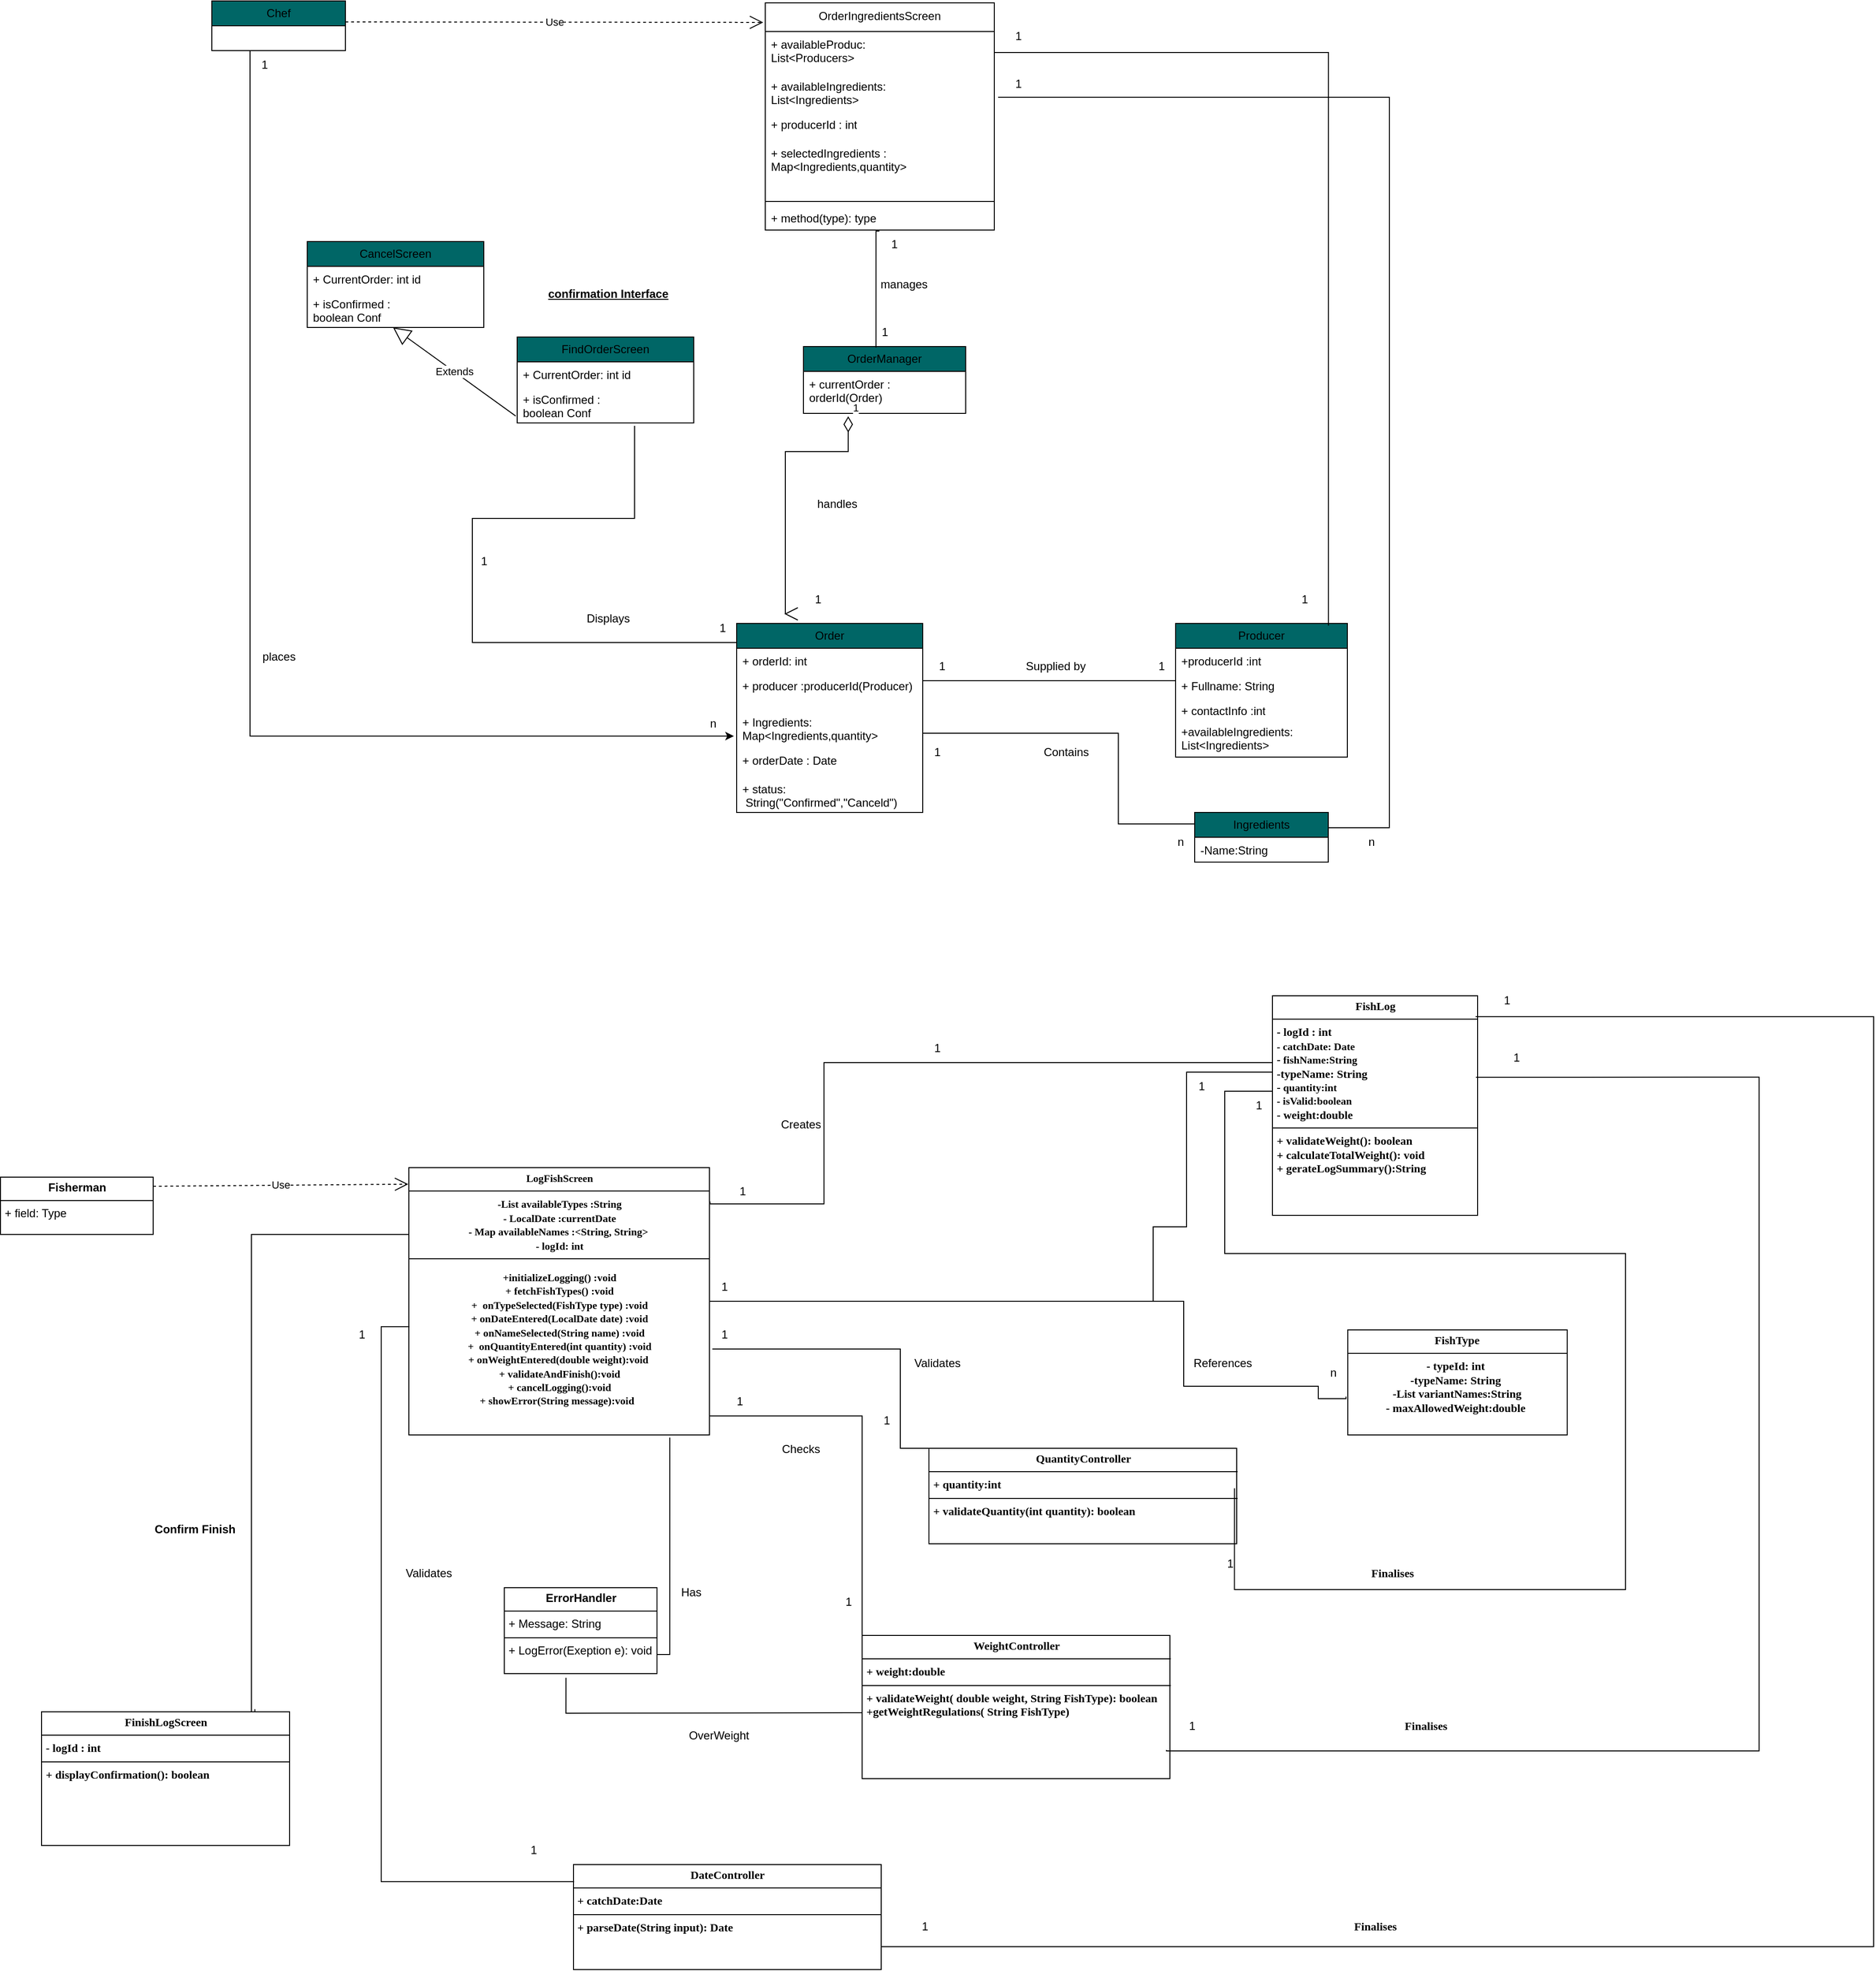 <mxfile version="27.0.5">
  <diagram id="C5RBs43oDa-KdzZeNtuy" name="Page-1">
    <mxGraphModel dx="3022" dy="1250" grid="1" gridSize="10" guides="1" tooltips="1" connect="1" arrows="1" fold="1" page="1" pageScale="1" pageWidth="827" pageHeight="1169" math="0" shadow="0">
      <root>
        <mxCell id="WIyWlLk6GJQsqaUBKTNV-0" />
        <mxCell id="WIyWlLk6GJQsqaUBKTNV-1" parent="WIyWlLk6GJQsqaUBKTNV-0" />
        <mxCell id="t4uff5RxA97OM5w_c7er-0" value="FindOrderScreen" style="swimlane;fontStyle=0;childLayout=stackLayout;horizontal=1;startSize=26;fillColor=light-dark(#006666,#006666);horizontalStack=0;resizeParent=1;resizeParentMax=0;resizeLast=0;collapsible=1;marginBottom=0;whiteSpace=wrap;html=1;" parent="WIyWlLk6GJQsqaUBKTNV-1" vertex="1">
          <mxGeometry x="-150" y="520" width="185" height="90" as="geometry" />
        </mxCell>
        <mxCell id="t4uff5RxA97OM5w_c7er-1" value="+ CurrentOrder: int id" style="text;strokeColor=none;fillColor=none;align=left;verticalAlign=top;spacingLeft=4;spacingRight=4;overflow=hidden;rotatable=0;points=[[0,0.5],[1,0.5]];portConstraint=eastwest;whiteSpace=wrap;html=1;" parent="t4uff5RxA97OM5w_c7er-0" vertex="1">
          <mxGeometry y="26" width="185" height="26" as="geometry" />
        </mxCell>
        <mxCell id="t4uff5RxA97OM5w_c7er-2" value="+ isConfirmed : &lt;br&gt;boolean Conf" style="text;strokeColor=none;fillColor=none;align=left;verticalAlign=top;spacingLeft=4;spacingRight=4;overflow=hidden;rotatable=0;points=[[0,0.5],[1,0.5]];portConstraint=eastwest;whiteSpace=wrap;html=1;" parent="t4uff5RxA97OM5w_c7er-0" vertex="1">
          <mxGeometry y="52" width="185" height="38" as="geometry" />
        </mxCell>
        <mxCell id="t4uff5RxA97OM5w_c7er-3" value="&lt;u&gt;confirmation Interface&lt;/u&gt;" style="text;align=center;fontStyle=1;verticalAlign=middle;spacingLeft=3;spacingRight=3;strokeColor=none;rotatable=0;points=[[0,0.5],[1,0.5]];portConstraint=eastwest;html=1;" parent="WIyWlLk6GJQsqaUBKTNV-1" vertex="1">
          <mxGeometry x="-120" y="450" width="130" height="50" as="geometry" />
        </mxCell>
        <mxCell id="t4uff5RxA97OM5w_c7er-4" value="Producer" style="swimlane;fontStyle=0;childLayout=stackLayout;horizontal=1;startSize=26;fillColor=light-dark(#006666,#006666);horizontalStack=0;resizeParent=1;resizeParentMax=0;resizeLast=0;collapsible=1;marginBottom=0;whiteSpace=wrap;html=1;" parent="WIyWlLk6GJQsqaUBKTNV-1" vertex="1">
          <mxGeometry x="540" y="820" width="180" height="140" as="geometry">
            <mxRectangle x="370" y="533" width="90" height="30" as="alternateBounds" />
          </mxGeometry>
        </mxCell>
        <mxCell id="t4uff5RxA97OM5w_c7er-5" value="+producerId :int" style="text;strokeColor=none;fillColor=none;align=left;verticalAlign=top;spacingLeft=4;spacingRight=4;overflow=hidden;rotatable=0;points=[[0,0.5],[1,0.5]];portConstraint=eastwest;whiteSpace=wrap;html=1;" parent="t4uff5RxA97OM5w_c7er-4" vertex="1">
          <mxGeometry y="26" width="180" height="26" as="geometry" />
        </mxCell>
        <mxCell id="t4uff5RxA97OM5w_c7er-6" value="+ Fullname: String" style="text;strokeColor=none;fillColor=none;align=left;verticalAlign=top;spacingLeft=4;spacingRight=4;overflow=hidden;rotatable=0;points=[[0,0.5],[1,0.5]];portConstraint=eastwest;whiteSpace=wrap;html=1;" parent="t4uff5RxA97OM5w_c7er-4" vertex="1">
          <mxGeometry y="52" width="180" height="26" as="geometry" />
        </mxCell>
        <mxCell id="t4uff5RxA97OM5w_c7er-7" value="+ contactInfo :int" style="text;strokeColor=none;fillColor=none;align=left;verticalAlign=top;spacingLeft=4;spacingRight=4;overflow=hidden;rotatable=0;points=[[0,0.5],[1,0.5]];portConstraint=eastwest;whiteSpace=wrap;html=1;" parent="t4uff5RxA97OM5w_c7er-4" vertex="1">
          <mxGeometry y="78" width="180" height="22" as="geometry" />
        </mxCell>
        <mxCell id="t4uff5RxA97OM5w_c7er-8" value="+availableIngredients:&lt;br&gt;List&amp;lt;Ingredients&amp;gt;" style="text;strokeColor=none;fillColor=none;align=left;verticalAlign=top;spacingLeft=4;spacingRight=4;overflow=hidden;rotatable=0;points=[[0,0.5],[1,0.5]];portConstraint=eastwest;whiteSpace=wrap;html=1;" parent="t4uff5RxA97OM5w_c7er-4" vertex="1">
          <mxGeometry y="100" width="180" height="40" as="geometry" />
        </mxCell>
        <mxCell id="t4uff5RxA97OM5w_c7er-9" value="Ingredients" style="swimlane;fontStyle=0;childLayout=stackLayout;horizontal=1;startSize=26;fillColor=light-dark(#006666,#006666);horizontalStack=0;resizeParent=1;resizeParentMax=0;resizeLast=0;collapsible=1;marginBottom=0;whiteSpace=wrap;html=1;" parent="WIyWlLk6GJQsqaUBKTNV-1" vertex="1">
          <mxGeometry x="560" y="1018" width="140" height="52" as="geometry" />
        </mxCell>
        <mxCell id="t4uff5RxA97OM5w_c7er-10" value="-Name:String" style="text;strokeColor=none;fillColor=none;align=left;verticalAlign=top;spacingLeft=4;spacingRight=4;overflow=hidden;rotatable=0;points=[[0,0.5],[1,0.5]];portConstraint=eastwest;whiteSpace=wrap;html=1;" parent="t4uff5RxA97OM5w_c7er-9" vertex="1">
          <mxGeometry y="26" width="140" height="26" as="geometry" />
        </mxCell>
        <mxCell id="t4uff5RxA97OM5w_c7er-11" value="Order" style="swimlane;fontStyle=0;childLayout=stackLayout;horizontal=1;startSize=26;fillColor=light-dark(#006666,#006666);horizontalStack=0;resizeParent=1;resizeParentMax=0;resizeLast=0;collapsible=1;marginBottom=0;whiteSpace=wrap;html=1;" parent="WIyWlLk6GJQsqaUBKTNV-1" vertex="1">
          <mxGeometry x="80" y="820" width="195" height="198" as="geometry" />
        </mxCell>
        <mxCell id="t4uff5RxA97OM5w_c7er-12" value="+ orderId: int" style="text;strokeColor=none;fillColor=none;align=left;verticalAlign=top;spacingLeft=4;spacingRight=4;overflow=hidden;rotatable=0;points=[[0,0.5],[1,0.5]];portConstraint=eastwest;whiteSpace=wrap;html=1;" parent="t4uff5RxA97OM5w_c7er-11" vertex="1">
          <mxGeometry y="26" width="195" height="26" as="geometry" />
        </mxCell>
        <mxCell id="t4uff5RxA97OM5w_c7er-13" value="+ producer :producerId(Producer)&amp;nbsp;" style="text;strokeColor=none;fillColor=none;align=left;verticalAlign=top;spacingLeft=4;spacingRight=4;overflow=hidden;rotatable=0;points=[[0,0.5],[1,0.5]];portConstraint=eastwest;whiteSpace=wrap;html=1;" parent="t4uff5RxA97OM5w_c7er-11" vertex="1">
          <mxGeometry y="52" width="195" height="38" as="geometry" />
        </mxCell>
        <mxCell id="t4uff5RxA97OM5w_c7er-14" value="+ Ingredients:&lt;br&gt;Map&amp;lt;Ingredients,quantity&amp;gt;" style="text;strokeColor=none;fillColor=none;align=left;verticalAlign=top;spacingLeft=4;spacingRight=4;overflow=hidden;rotatable=0;points=[[0,0.5],[1,0.5]];portConstraint=eastwest;whiteSpace=wrap;html=1;" parent="t4uff5RxA97OM5w_c7er-11" vertex="1">
          <mxGeometry y="90" width="195" height="40" as="geometry" />
        </mxCell>
        <mxCell id="t4uff5RxA97OM5w_c7er-15" value="+ orderDate : Date" style="text;strokeColor=none;fillColor=none;align=left;verticalAlign=top;spacingLeft=4;spacingRight=4;overflow=hidden;rotatable=0;points=[[0,0.5],[1,0.5]];portConstraint=eastwest;whiteSpace=wrap;html=1;" parent="t4uff5RxA97OM5w_c7er-11" vertex="1">
          <mxGeometry y="130" width="195" height="30" as="geometry" />
        </mxCell>
        <mxCell id="t4uff5RxA97OM5w_c7er-16" value="+ status: &lt;br&gt;&amp;nbsp;String(&quot;Confirmed&quot;,&quot;Canceld&quot;)&amp;nbsp;" style="text;strokeColor=none;fillColor=none;align=left;verticalAlign=top;spacingLeft=4;spacingRight=4;overflow=hidden;rotatable=0;points=[[0,0.5],[1,0.5]];portConstraint=eastwest;whiteSpace=wrap;html=1;" parent="t4uff5RxA97OM5w_c7er-11" vertex="1">
          <mxGeometry y="160" width="195" height="38" as="geometry" />
        </mxCell>
        <mxCell id="t4uff5RxA97OM5w_c7er-17" value="OrderManager" style="swimlane;fontStyle=0;childLayout=stackLayout;horizontal=1;startSize=26;fillColor=light-dark(#006666,#006666);horizontalStack=0;resizeParent=1;resizeParentMax=0;resizeLast=0;collapsible=1;marginBottom=0;whiteSpace=wrap;html=1;" parent="WIyWlLk6GJQsqaUBKTNV-1" vertex="1">
          <mxGeometry x="150" y="530" width="170" height="70" as="geometry" />
        </mxCell>
        <mxCell id="t4uff5RxA97OM5w_c7er-18" value="+ currentOrder : orderId(Order)" style="text;strokeColor=none;fillColor=none;align=left;verticalAlign=top;spacingLeft=4;spacingRight=4;overflow=hidden;rotatable=0;points=[[0,0.5],[1,0.5]];portConstraint=eastwest;whiteSpace=wrap;html=1;" parent="t4uff5RxA97OM5w_c7er-17" vertex="1">
          <mxGeometry y="26" width="170" height="44" as="geometry" />
        </mxCell>
        <mxCell id="t4uff5RxA97OM5w_c7er-19" value="Chef" style="swimlane;fontStyle=0;childLayout=stackLayout;horizontal=1;startSize=26;fillColor=light-dark(#006666,#006666);horizontalStack=0;resizeParent=1;resizeParentMax=0;resizeLast=0;collapsible=1;marginBottom=0;whiteSpace=wrap;html=1;" parent="WIyWlLk6GJQsqaUBKTNV-1" vertex="1">
          <mxGeometry x="-470" y="168" width="140" height="52" as="geometry" />
        </mxCell>
        <mxCell id="t4uff5RxA97OM5w_c7er-20" value="&lt;span style=&quot;font-weight: 400;&quot;&gt;OrderIngredientsScreen&lt;/span&gt;" style="swimlane;fontStyle=1;align=center;verticalAlign=top;childLayout=stackLayout;horizontal=1;startSize=30;horizontalStack=0;resizeParent=1;resizeParentMax=0;resizeLast=0;collapsible=1;marginBottom=0;whiteSpace=wrap;html=1;fillColor=light-dark(#FFFFFF,#006666);" parent="WIyWlLk6GJQsqaUBKTNV-1" vertex="1">
          <mxGeometry x="110" y="170" width="240" height="238" as="geometry" />
        </mxCell>
        <mxCell id="t4uff5RxA97OM5w_c7er-21" value="+ availableProduc:&lt;br&gt;List&amp;lt;Producers&amp;gt;" style="text;strokeColor=none;fillColor=none;align=left;verticalAlign=top;spacingLeft=4;spacingRight=4;overflow=hidden;rotatable=0;points=[[0,0.5],[1,0.5]];portConstraint=eastwest;whiteSpace=wrap;html=1;" parent="t4uff5RxA97OM5w_c7er-20" vertex="1">
          <mxGeometry y="30" width="240" height="44" as="geometry" />
        </mxCell>
        <mxCell id="t4uff5RxA97OM5w_c7er-22" value="+ availableIngredients:&lt;br&gt;List&amp;lt;Ingredients&amp;gt;" style="text;strokeColor=none;fillColor=none;align=left;verticalAlign=top;spacingLeft=4;spacingRight=4;overflow=hidden;rotatable=0;points=[[0,0.5],[1,0.5]];portConstraint=eastwest;whiteSpace=wrap;html=1;" parent="t4uff5RxA97OM5w_c7er-20" vertex="1">
          <mxGeometry y="74" width="240" height="40" as="geometry" />
        </mxCell>
        <mxCell id="t4uff5RxA97OM5w_c7er-23" value="+ producerId : int" style="text;strokeColor=none;fillColor=none;align=left;verticalAlign=top;spacingLeft=4;spacingRight=4;overflow=hidden;rotatable=0;points=[[0,0.5],[1,0.5]];portConstraint=eastwest;whiteSpace=wrap;html=1;" parent="t4uff5RxA97OM5w_c7er-20" vertex="1">
          <mxGeometry y="114" width="240" height="30" as="geometry" />
        </mxCell>
        <mxCell id="t4uff5RxA97OM5w_c7er-24" value="+ selectedIngredients : Map&amp;lt;Ingredients,quantity&amp;gt;" style="text;strokeColor=none;fillColor=none;align=left;verticalAlign=top;spacingLeft=4;spacingRight=4;overflow=hidden;rotatable=0;points=[[0,0.5],[1,0.5]];portConstraint=eastwest;whiteSpace=wrap;html=1;" parent="t4uff5RxA97OM5w_c7er-20" vertex="1">
          <mxGeometry y="144" width="240" height="60" as="geometry" />
        </mxCell>
        <mxCell id="t4uff5RxA97OM5w_c7er-25" value="" style="line;strokeWidth=1;fillColor=none;align=left;verticalAlign=middle;spacingTop=-1;spacingLeft=3;spacingRight=3;rotatable=0;labelPosition=right;points=[];portConstraint=eastwest;strokeColor=inherit;" parent="t4uff5RxA97OM5w_c7er-20" vertex="1">
          <mxGeometry y="204" width="240" height="8" as="geometry" />
        </mxCell>
        <mxCell id="t4uff5RxA97OM5w_c7er-26" value="+ method(type): type" style="text;strokeColor=none;fillColor=none;align=left;verticalAlign=top;spacingLeft=4;spacingRight=4;overflow=hidden;rotatable=0;points=[[0,0.5],[1,0.5]];portConstraint=eastwest;whiteSpace=wrap;html=1;" parent="t4uff5RxA97OM5w_c7er-20" vertex="1">
          <mxGeometry y="212" width="240" height="26" as="geometry" />
        </mxCell>
        <mxCell id="t4uff5RxA97OM5w_c7er-27" value="" style="endArrow=none;html=1;edgeStyle=orthogonalEdgeStyle;rounded=0;entryX=0.447;entryY=0.014;entryDx=0;entryDy=0;entryPerimeter=0;exitX=0.498;exitY=1.044;exitDx=0;exitDy=0;exitPerimeter=0;" parent="WIyWlLk6GJQsqaUBKTNV-1" source="t4uff5RxA97OM5w_c7er-26" target="t4uff5RxA97OM5w_c7er-17" edge="1">
          <mxGeometry relative="1" as="geometry">
            <mxPoint x="230" y="430" as="sourcePoint" />
            <mxPoint x="420" y="482" as="targetPoint" />
            <Array as="points">
              <mxPoint x="226" y="409" />
            </Array>
          </mxGeometry>
        </mxCell>
        <mxCell id="t4uff5RxA97OM5w_c7er-28" value="" style="endArrow=none;html=1;edgeStyle=orthogonalEdgeStyle;rounded=0;entryX=0;entryY=0.5;entryDx=0;entryDy=0;" parent="WIyWlLk6GJQsqaUBKTNV-1" target="t4uff5RxA97OM5w_c7er-6" edge="1">
          <mxGeometry relative="1" as="geometry">
            <mxPoint x="275" y="880" as="sourcePoint" />
            <mxPoint x="435" y="880" as="targetPoint" />
            <Array as="points">
              <mxPoint x="540" y="880" />
            </Array>
          </mxGeometry>
        </mxCell>
        <mxCell id="t4uff5RxA97OM5w_c7er-29" value="" style="endArrow=none;html=1;edgeStyle=orthogonalEdgeStyle;rounded=0;entryX=0;entryY=0.25;entryDx=0;entryDy=0;" parent="WIyWlLk6GJQsqaUBKTNV-1" target="t4uff5RxA97OM5w_c7er-9" edge="1">
          <mxGeometry relative="1" as="geometry">
            <mxPoint x="275" y="935" as="sourcePoint" />
            <mxPoint x="560" y="994.5" as="targetPoint" />
            <Array as="points">
              <mxPoint x="480" y="935" />
              <mxPoint x="480" y="1030" />
            </Array>
          </mxGeometry>
        </mxCell>
        <mxCell id="t4uff5RxA97OM5w_c7er-30" value="manages" style="text;html=1;align=center;verticalAlign=middle;resizable=0;points=[];autosize=1;strokeColor=none;fillColor=none;" parent="WIyWlLk6GJQsqaUBKTNV-1" vertex="1">
          <mxGeometry x="220" y="450" width="70" height="30" as="geometry" />
        </mxCell>
        <mxCell id="t4uff5RxA97OM5w_c7er-31" value="1" style="text;html=1;align=center;verticalAlign=middle;resizable=0;points=[];autosize=1;strokeColor=none;fillColor=none;" parent="WIyWlLk6GJQsqaUBKTNV-1" vertex="1">
          <mxGeometry x="230" y="408" width="30" height="30" as="geometry" />
        </mxCell>
        <mxCell id="t4uff5RxA97OM5w_c7er-32" value="1" style="text;html=1;align=center;verticalAlign=middle;resizable=0;points=[];autosize=1;strokeColor=none;fillColor=none;" parent="WIyWlLk6GJQsqaUBKTNV-1" vertex="1">
          <mxGeometry x="220" y="500" width="30" height="30" as="geometry" />
        </mxCell>
        <mxCell id="t4uff5RxA97OM5w_c7er-33" value="handles" style="text;html=1;align=center;verticalAlign=middle;resizable=0;points=[];autosize=1;strokeColor=none;fillColor=none;" parent="WIyWlLk6GJQsqaUBKTNV-1" vertex="1">
          <mxGeometry x="150" y="680" width="70" height="30" as="geometry" />
        </mxCell>
        <mxCell id="t4uff5RxA97OM5w_c7er-34" value="1" style="text;html=1;align=center;verticalAlign=middle;resizable=0;points=[];autosize=1;strokeColor=none;fillColor=none;" parent="WIyWlLk6GJQsqaUBKTNV-1" vertex="1">
          <mxGeometry x="150" y="780" width="30" height="30" as="geometry" />
        </mxCell>
        <mxCell id="t4uff5RxA97OM5w_c7er-35" value="Supplied by" style="text;html=1;align=center;verticalAlign=middle;resizable=0;points=[];autosize=1;strokeColor=none;fillColor=none;" parent="WIyWlLk6GJQsqaUBKTNV-1" vertex="1">
          <mxGeometry x="369" y="850" width="90" height="30" as="geometry" />
        </mxCell>
        <mxCell id="t4uff5RxA97OM5w_c7er-36" value="1" style="text;html=1;align=center;verticalAlign=middle;resizable=0;points=[];autosize=1;strokeColor=none;fillColor=none;" parent="WIyWlLk6GJQsqaUBKTNV-1" vertex="1">
          <mxGeometry x="280" y="850" width="30" height="30" as="geometry" />
        </mxCell>
        <mxCell id="t4uff5RxA97OM5w_c7er-37" value="1" style="text;html=1;align=center;verticalAlign=middle;resizable=0;points=[];autosize=1;strokeColor=none;fillColor=none;" parent="WIyWlLk6GJQsqaUBKTNV-1" vertex="1">
          <mxGeometry x="510" y="850" width="30" height="30" as="geometry" />
        </mxCell>
        <mxCell id="t4uff5RxA97OM5w_c7er-38" value="Contains" style="text;html=1;align=center;verticalAlign=middle;resizable=0;points=[];autosize=1;strokeColor=none;fillColor=none;" parent="WIyWlLk6GJQsqaUBKTNV-1" vertex="1">
          <mxGeometry x="390" y="940" width="70" height="30" as="geometry" />
        </mxCell>
        <mxCell id="t4uff5RxA97OM5w_c7er-39" value="1" style="text;html=1;align=center;verticalAlign=middle;resizable=0;points=[];autosize=1;strokeColor=none;fillColor=none;" parent="WIyWlLk6GJQsqaUBKTNV-1" vertex="1">
          <mxGeometry x="275" y="940" width="30" height="30" as="geometry" />
        </mxCell>
        <mxCell id="t4uff5RxA97OM5w_c7er-40" value="n" style="text;html=1;align=center;verticalAlign=middle;resizable=0;points=[];autosize=1;strokeColor=none;fillColor=none;" parent="WIyWlLk6GJQsqaUBKTNV-1" vertex="1">
          <mxGeometry x="530" y="1034" width="30" height="30" as="geometry" />
        </mxCell>
        <mxCell id="t4uff5RxA97OM5w_c7er-41" value="" style="endArrow=none;html=1;edgeStyle=orthogonalEdgeStyle;rounded=0;entryX=0;entryY=0.5;entryDx=0;entryDy=0;exitX=0.665;exitY=1.079;exitDx=0;exitDy=0;exitPerimeter=0;" parent="WIyWlLk6GJQsqaUBKTNV-1" source="t4uff5RxA97OM5w_c7er-2" edge="1">
          <mxGeometry relative="1" as="geometry">
            <mxPoint x="-185" y="840" as="sourcePoint" />
            <mxPoint x="80" y="845" as="targetPoint" />
            <Array as="points">
              <mxPoint x="-27" y="710" />
              <mxPoint x="-197" y="710" />
              <mxPoint x="-197" y="840" />
              <mxPoint x="80" y="840" />
            </Array>
          </mxGeometry>
        </mxCell>
        <mxCell id="t4uff5RxA97OM5w_c7er-42" value="Displays" style="text;html=1;align=center;verticalAlign=middle;resizable=0;points=[];autosize=1;strokeColor=none;fillColor=none;" parent="WIyWlLk6GJQsqaUBKTNV-1" vertex="1">
          <mxGeometry x="-90" y="800" width="70" height="30" as="geometry" />
        </mxCell>
        <mxCell id="t4uff5RxA97OM5w_c7er-43" value="1" style="text;html=1;align=center;verticalAlign=middle;resizable=0;points=[];autosize=1;strokeColor=none;fillColor=none;" parent="WIyWlLk6GJQsqaUBKTNV-1" vertex="1">
          <mxGeometry x="-200" y="740" width="30" height="30" as="geometry" />
        </mxCell>
        <mxCell id="t4uff5RxA97OM5w_c7er-44" value="1" style="text;html=1;align=center;verticalAlign=middle;resizable=0;points=[];autosize=1;strokeColor=none;fillColor=none;" parent="WIyWlLk6GJQsqaUBKTNV-1" vertex="1">
          <mxGeometry x="50" y="810" width="30" height="30" as="geometry" />
        </mxCell>
        <mxCell id="t4uff5RxA97OM5w_c7er-45" value="" style="endArrow=none;html=1;edgeStyle=orthogonalEdgeStyle;rounded=0;exitX=0.89;exitY=0.016;exitDx=0;exitDy=0;exitPerimeter=0;entryX=1;entryY=0.5;entryDx=0;entryDy=0;" parent="WIyWlLk6GJQsqaUBKTNV-1" source="t4uff5RxA97OM5w_c7er-4" target="t4uff5RxA97OM5w_c7er-21" edge="1">
          <mxGeometry relative="1" as="geometry">
            <mxPoint x="590" y="700" as="sourcePoint" />
            <mxPoint x="892.353" y="220" as="targetPoint" />
            <Array as="points">
              <mxPoint x="700" y="222" />
            </Array>
          </mxGeometry>
        </mxCell>
        <mxCell id="t4uff5RxA97OM5w_c7er-46" value="" style="endArrow=none;html=1;edgeStyle=orthogonalEdgeStyle;rounded=0;entryX=1;entryY=0.5;entryDx=0;entryDy=0;" parent="WIyWlLk6GJQsqaUBKTNV-1" source="t4uff5RxA97OM5w_c7er-9" edge="1">
          <mxGeometry relative="1" as="geometry">
            <mxPoint x="704" y="868.93" as="sourcePoint" />
            <mxPoint x="354" y="268.93" as="targetPoint" />
            <Array as="points">
              <mxPoint x="764" y="1034" />
              <mxPoint x="764" y="269" />
            </Array>
          </mxGeometry>
        </mxCell>
        <mxCell id="t4uff5RxA97OM5w_c7er-47" value="1" style="text;html=1;align=center;verticalAlign=middle;resizable=0;points=[];autosize=1;strokeColor=none;fillColor=none;" parent="WIyWlLk6GJQsqaUBKTNV-1" vertex="1">
          <mxGeometry x="360" y="190" width="30" height="30" as="geometry" />
        </mxCell>
        <mxCell id="t4uff5RxA97OM5w_c7er-48" value="1" style="text;html=1;align=center;verticalAlign=middle;resizable=0;points=[];autosize=1;strokeColor=none;fillColor=none;" parent="WIyWlLk6GJQsqaUBKTNV-1" vertex="1">
          <mxGeometry x="660" y="780" width="30" height="30" as="geometry" />
        </mxCell>
        <mxCell id="t4uff5RxA97OM5w_c7er-49" value="1" style="text;html=1;align=center;verticalAlign=middle;resizable=0;points=[];autosize=1;strokeColor=none;fillColor=none;" parent="WIyWlLk6GJQsqaUBKTNV-1" vertex="1">
          <mxGeometry x="360" y="240" width="30" height="30" as="geometry" />
        </mxCell>
        <mxCell id="t4uff5RxA97OM5w_c7er-50" value="n" style="text;html=1;align=center;verticalAlign=middle;resizable=0;points=[];autosize=1;strokeColor=none;fillColor=none;" parent="WIyWlLk6GJQsqaUBKTNV-1" vertex="1">
          <mxGeometry x="730" y="1034" width="30" height="30" as="geometry" />
        </mxCell>
        <mxCell id="t4uff5RxA97OM5w_c7er-51" value="Use" style="endArrow=open;endSize=12;dashed=1;html=1;rounded=0;entryX=-0.009;entryY=0.086;entryDx=0;entryDy=0;entryPerimeter=0;exitX=1;exitY=0.423;exitDx=0;exitDy=0;exitPerimeter=0;" parent="WIyWlLk6GJQsqaUBKTNV-1" source="t4uff5RxA97OM5w_c7er-19" target="t4uff5RxA97OM5w_c7er-20" edge="1">
          <mxGeometry width="160" relative="1" as="geometry">
            <mxPoint x="-320" y="190" as="sourcePoint" />
            <mxPoint x="-105" y="193.41" as="targetPoint" />
          </mxGeometry>
        </mxCell>
        <mxCell id="t4uff5RxA97OM5w_c7er-52" value="places" style="text;html=1;align=center;verticalAlign=middle;resizable=0;points=[];autosize=1;strokeColor=none;fillColor=none;" parent="WIyWlLk6GJQsqaUBKTNV-1" vertex="1">
          <mxGeometry x="-430" y="840" width="60" height="30" as="geometry" />
        </mxCell>
        <mxCell id="t4uff5RxA97OM5w_c7er-53" value="1" style="text;html=1;align=center;verticalAlign=middle;resizable=0;points=[];autosize=1;strokeColor=none;fillColor=none;" parent="WIyWlLk6GJQsqaUBKTNV-1" vertex="1">
          <mxGeometry x="-430" y="220" width="30" height="30" as="geometry" />
        </mxCell>
        <mxCell id="t4uff5RxA97OM5w_c7er-54" value="n" style="text;html=1;align=center;verticalAlign=middle;resizable=0;points=[];autosize=1;strokeColor=none;fillColor=none;" parent="WIyWlLk6GJQsqaUBKTNV-1" vertex="1">
          <mxGeometry x="40" y="910" width="30" height="30" as="geometry" />
        </mxCell>
        <mxCell id="t4uff5RxA97OM5w_c7er-55" value="1" style="endArrow=open;html=1;endSize=12;startArrow=diamondThin;startSize=14;startFill=0;edgeStyle=orthogonalEdgeStyle;align=left;verticalAlign=bottom;rounded=0;exitX=0.276;exitY=1.068;exitDx=0;exitDy=0;exitPerimeter=0;" parent="WIyWlLk6GJQsqaUBKTNV-1" source="t4uff5RxA97OM5w_c7er-18" edge="1">
          <mxGeometry x="-1" y="3" relative="1" as="geometry">
            <mxPoint x="20" y="664.5" as="sourcePoint" />
            <mxPoint x="130" y="810" as="targetPoint" />
            <Array as="points">
              <mxPoint x="197" y="640" />
              <mxPoint x="131" y="640" />
            </Array>
          </mxGeometry>
        </mxCell>
        <mxCell id="t4uff5RxA97OM5w_c7er-56" value="CancelScreen" style="swimlane;fontStyle=0;childLayout=stackLayout;horizontal=1;startSize=26;fillColor=light-dark(#006666,#006666);horizontalStack=0;resizeParent=1;resizeParentMax=0;resizeLast=0;collapsible=1;marginBottom=0;whiteSpace=wrap;html=1;" parent="WIyWlLk6GJQsqaUBKTNV-1" vertex="1">
          <mxGeometry x="-370" y="420" width="185" height="90" as="geometry" />
        </mxCell>
        <mxCell id="t4uff5RxA97OM5w_c7er-57" value="+ CurrentOrder: int id" style="text;strokeColor=none;fillColor=none;align=left;verticalAlign=top;spacingLeft=4;spacingRight=4;overflow=hidden;rotatable=0;points=[[0,0.5],[1,0.5]];portConstraint=eastwest;whiteSpace=wrap;html=1;" parent="t4uff5RxA97OM5w_c7er-56" vertex="1">
          <mxGeometry y="26" width="185" height="26" as="geometry" />
        </mxCell>
        <mxCell id="t4uff5RxA97OM5w_c7er-58" value="+ isConfirmed : &lt;br&gt;boolean Conf" style="text;strokeColor=none;fillColor=none;align=left;verticalAlign=top;spacingLeft=4;spacingRight=4;overflow=hidden;rotatable=0;points=[[0,0.5],[1,0.5]];portConstraint=eastwest;whiteSpace=wrap;html=1;" parent="t4uff5RxA97OM5w_c7er-56" vertex="1">
          <mxGeometry y="52" width="185" height="38" as="geometry" />
        </mxCell>
        <mxCell id="t4uff5RxA97OM5w_c7er-59" value="Extends" style="endArrow=block;endSize=16;endFill=0;html=1;rounded=0;entryX=0.486;entryY=1;entryDx=0;entryDy=0;entryPerimeter=0;exitX=-0.008;exitY=0.811;exitDx=0;exitDy=0;exitPerimeter=0;" parent="WIyWlLk6GJQsqaUBKTNV-1" source="t4uff5RxA97OM5w_c7er-2" target="t4uff5RxA97OM5w_c7er-58" edge="1">
          <mxGeometry width="160" relative="1" as="geometry">
            <mxPoint x="-360" y="600" as="sourcePoint" />
            <mxPoint x="-200" y="600" as="targetPoint" />
          </mxGeometry>
        </mxCell>
        <mxCell id="t4uff5RxA97OM5w_c7er-60" style="edgeStyle=orthogonalEdgeStyle;rounded=0;orthogonalLoop=1;jettySize=auto;html=1;entryX=-0.015;entryY=0.7;entryDx=0;entryDy=0;entryPerimeter=0;" parent="WIyWlLk6GJQsqaUBKTNV-1" source="t4uff5RxA97OM5w_c7er-19" target="t4uff5RxA97OM5w_c7er-14" edge="1">
          <mxGeometry relative="1" as="geometry">
            <Array as="points">
              <mxPoint x="-430" y="938" />
            </Array>
          </mxGeometry>
        </mxCell>
        <mxCell id="PBNnNokdA2dlrOg4FgTL-0" value="&lt;p style=&quot;margin:0px;margin-top:4px;text-align:center;&quot;&gt;&lt;b&gt;&lt;font style=&quot;font-size: 11px;&quot; face=&quot;Verdana&quot;&gt;LogFishScreen&lt;/font&gt;&lt;/b&gt;&lt;/p&gt;&lt;hr size=&quot;1&quot; style=&quot;border-style:solid;&quot;&gt;&lt;div style=&quot;text-align: center; text-wrap-mode: nowrap;&quot;&gt;&lt;b&gt;&lt;font style=&quot;font-size: 11px;&quot; face=&quot;Verdana&quot;&gt;-List&amp;nbsp;&lt;span style=&quot;background-color: transparent; color: light-dark(rgb(0, 0, 0), rgb(255, 255, 255));&quot;&gt;availableTypes :String&lt;/span&gt;&lt;/font&gt;&lt;/b&gt;&lt;/div&gt;&lt;div style=&quot;text-align: center; text-wrap-mode: nowrap;&quot;&gt;&lt;b&gt;&lt;font style=&quot;font-size: 11px;&quot; face=&quot;Verdana&quot;&gt;- LocalDate :currentDate&lt;/font&gt;&lt;/b&gt;&lt;/div&gt;&lt;div style=&quot;text-align: center; text-wrap-mode: nowrap;&quot;&gt;&lt;b&gt;&lt;font style=&quot;font-size: 11px;&quot; face=&quot;Verdana&quot;&gt;- Map&amp;nbsp;&lt;span style=&quot;background-color: transparent; color: light-dark(rgb(0, 0, 0), rgb(255, 255, 255));&quot;&gt;availableNames :&lt;/span&gt;&lt;span style=&quot;background-color: transparent; color: light-dark(rgb(0, 0, 0), rgb(255, 255, 255));&quot;&gt;&amp;lt;String, String&amp;gt;&amp;nbsp;&lt;br&gt;&lt;/span&gt;&lt;span style=&quot;background-color: transparent; color: light-dark(rgb(0, 0, 0), rgb(255, 255, 255));&quot;&gt;- logId: int&lt;/span&gt;&lt;/font&gt;&lt;/b&gt;&lt;/div&gt;&lt;hr size=&quot;1&quot; style=&quot;border-style:solid;&quot;&gt;&lt;pre style=&quot;text-align: center;&quot;&gt;&lt;b&gt;&lt;font style=&quot;font-size: 11px;&quot; face=&quot;Verdana&quot;&gt;+initializeLogging() &lt;font style=&quot;background-color: transparent; color: light-dark(rgb(0, 0, 0), rgb(255, 255, 255)); white-space: normal;&quot;&gt;:&lt;/font&gt;&lt;span style=&quot;background-color: transparent; color: light-dark(rgb(0, 0, 0), rgb(255, 255, 255)); white-space: normal;&quot;&gt;void&lt;/span&gt;&lt;br&gt;+ fetchFishTypes() &lt;font style=&quot;background-color: transparent; color: light-dark(rgb(0, 0, 0), rgb(255, 255, 255)); white-space: normal;&quot;&gt;:&lt;/font&gt;&lt;span style=&quot;background-color: transparent; color: light-dark(rgb(0, 0, 0), rgb(255, 255, 255)); white-space: normal;&quot;&gt;void&lt;/span&gt;&lt;br&gt;+  onTypeSelected(FishType type) &lt;font style=&quot;background-color: transparent; color: light-dark(rgb(0, 0, 0), rgb(255, 255, 255)); white-space: normal;&quot;&gt;:&lt;/font&gt;&lt;span style=&quot;background-color: transparent; color: light-dark(rgb(0, 0, 0), rgb(255, 255, 255)); white-space: normal;&quot;&gt;void&lt;/span&gt;&lt;br&gt;+ onDateEntered(LocalDate date) &lt;font style=&quot;background-color: transparent; color: light-dark(rgb(0, 0, 0), rgb(255, 255, 255)); white-space: normal;&quot;&gt;:&lt;/font&gt;&lt;span style=&quot;background-color: transparent; color: light-dark(rgb(0, 0, 0), rgb(255, 255, 255)); white-space: normal;&quot;&gt;void&lt;/span&gt;&lt;br&gt;+ onNameSelected(String name) &lt;font style=&quot;background-color: transparent; color: light-dark(rgb(0, 0, 0), rgb(255, 255, 255)); white-space: normal;&quot;&gt;:&lt;/font&gt;&lt;span style=&quot;background-color: transparent; color: light-dark(rgb(0, 0, 0), rgb(255, 255, 255)); white-space: normal;&quot;&gt;void&lt;/span&gt;&lt;br&gt;+  onQuantityEntered(int quantity) &lt;font style=&quot;background-color: transparent; color: light-dark(rgb(0, 0, 0), rgb(255, 255, 255)); white-space: normal;&quot;&gt;:&lt;/font&gt;&lt;span style=&quot;background-color: transparent; color: light-dark(rgb(0, 0, 0), rgb(255, 255, 255)); white-space: normal;&quot;&gt;void&lt;/span&gt;&lt;br&gt;+ onWeightEntered(double weight)&lt;font style=&quot;background-color: transparent; color: light-dark(rgb(0, 0, 0), rgb(255, 255, 255)); white-space: normal;&quot;&gt;:&lt;/font&gt;&lt;span style=&quot;background-color: transparent; color: light-dark(rgb(0, 0, 0), rgb(255, 255, 255)); white-space: normal;&quot;&gt;void&lt;/span&gt; &lt;br&gt;+&lt;font style=&quot;background-color: transparent; color: light-dark(rgb(0, 0, 0), rgb(255, 255, 255)); white-space: normal;&quot;&gt; validateAndFinish()&lt;/font&gt;&lt;font style=&quot;background-color: transparent; color: light-dark(rgb(0, 0, 0), rgb(255, 255, 255)); white-space: normal;&quot;&gt;:&lt;/font&gt;&lt;span style=&quot;background-color: transparent; color: light-dark(rgb(0, 0, 0), rgb(255, 255, 255));&quot;&gt;&lt;span style=&quot;white-space: normal;&quot;&gt;void&lt;br&gt;&lt;/span&gt;&lt;/span&gt;+&lt;font style=&quot;background-color: transparent; color: light-dark(rgb(0, 0, 0), rgb(255, 255, 255)); white-space: normal;&quot;&gt; cancelLogging()&lt;/font&gt;&lt;font style=&quot;background-color: transparent; color: light-dark(rgb(0, 0, 0), rgb(255, 255, 255)); white-space: normal;&quot;&gt;:&lt;/font&gt;&lt;span style=&quot;background-color: transparent; color: light-dark(rgb(0, 0, 0), rgb(255, 255, 255));&quot;&gt;&lt;span style=&quot;white-space: normal;&quot;&gt;void&lt;br&gt;&lt;/span&gt;&lt;/span&gt;+&lt;font style=&quot;background-color: transparent; color: light-dark(rgb(0, 0, 0), rgb(255, 255, 255)); white-space: normal;&quot;&gt; showError(String message):&lt;/font&gt;&lt;span style=&quot;background-color: transparent; color: light-dark(rgb(0, 0, 0), rgb(255, 255, 255)); white-space: normal;&quot;&gt;void&amp;nbsp;&amp;nbsp;&lt;/span&gt;&lt;/font&gt;&lt;/b&gt;&lt;/pre&gt;" style="verticalAlign=top;align=left;overflow=fill;html=1;whiteSpace=wrap;" vertex="1" parent="WIyWlLk6GJQsqaUBKTNV-1">
          <mxGeometry x="-263.5" y="1390" width="315" height="280" as="geometry" />
        </mxCell>
        <mxCell id="PBNnNokdA2dlrOg4FgTL-1" value="&lt;p style=&quot;margin:0px;margin-top:4px;text-align:center;&quot;&gt;&lt;b&gt;&lt;font face=&quot;Verdana&quot;&gt;FishLog&lt;/font&gt;&lt;/b&gt;&lt;/p&gt;&lt;hr size=&quot;1&quot; style=&quot;border-style:solid;&quot;&gt;&lt;pre style=&quot;margin:0px;margin-left:4px;&quot;&gt;&lt;b&gt;&lt;font face=&quot;Verdana&quot;&gt;- logId : int&lt;br&gt;&lt;span style=&quot;font-size: 11px; text-align: center; background-color: transparent; color: light-dark(rgb(0, 0, 0), rgb(255, 255, 255));&quot; class=&quot;token keyword&quot;&gt;-&lt;/span&gt;&lt;span style=&quot;text-align: center; background-color: transparent; color: light-dark(rgb(0, 0, 0), rgb(255, 255, 255));&quot;&gt;&lt;span style=&quot;font-size: 11px;&quot;&gt; catchDate: Date&lt;br&gt;&lt;/span&gt;&lt;/span&gt;&lt;span style=&quot;text-align: center; background-color: transparent; color: light-dark(rgb(0, 0, 0), rgb(255, 255, 255));&quot;&gt;-&lt;/span&gt;&lt;span style=&quot;text-align: center; background-color: transparent; color: light-dark(rgb(0, 0, 0), rgb(255, 255, 255)); font-size: 11px;&quot;&gt; fishName:String&lt;br/&gt;&lt;/span&gt;&lt;/font&gt;&lt;/b&gt;&lt;b style=&quot;font-family: Helvetica; text-align: center; white-space-collapse: collapse;&quot;&gt;&lt;font face=&quot;Verdana&quot;&gt;-typeName:&amp;nbsp;&lt;span style=&quot;background-color: transparent; color: light-dark(rgb(0, 0, 0), rgb(255, 255, 255));&quot;&gt;String&lt;/span&gt;&lt;span style=&quot;background-color: transparent; color: light-dark(rgb(0, 0, 0), rgb(255, 255, 255));&quot;&gt;&amp;nbsp;&lt;/span&gt;&lt;/font&gt;&lt;/b&gt;&lt;b&gt;&lt;font face=&quot;Verdana&quot;&gt;&lt;span style=&quot;text-align: center; background-color: transparent; color: light-dark(rgb(0, 0, 0), rgb(255, 255, 255));&quot;&gt;&lt;span style=&quot;font-size: 11px;&quot;&gt;&amp;nbsp;&lt;br&gt;&lt;/span&gt;&lt;/span&gt;&lt;span style=&quot;text-align: center; background-color: transparent; color: light-dark(rgb(0, 0, 0), rgb(255, 255, 255));&quot;&gt;-&lt;/span&gt;&lt;span style=&quot;text-align: center; background-color: transparent; color: light-dark(rgb(0, 0, 0), rgb(255, 255, 255)); font-size: 11px;&quot;&gt;&amp;nbsp;quantity:int&lt;/span&gt;&lt;font style=&quot;text-align: center; background-color: transparent; color: light-dark(rgb(0, 0, 0), rgb(255, 255, 255)); font-size: 11px;&quot;&gt;&amp;nbsp;&lt;br&gt;&lt;/font&gt;&lt;span style=&quot;text-align: center; background-color: transparent; color: light-dark(rgb(0, 0, 0), rgb(255, 255, 255)); font-size: 11px;&quot;&gt;- isValid&lt;/span&gt;&lt;font style=&quot;text-align: center; background-color: transparent; color: light-dark(rgb(0, 0, 0), rgb(255, 255, 255)); font-size: 11px;&quot;&gt;:&lt;/font&gt;&lt;span style=&quot;text-align: center; background-color: transparent; color: light-dark(rgb(0, 0, 0), rgb(255, 255, 255));&quot;&gt;&lt;span style=&quot;font-size: 11px;&quot;&gt;boolean&lt;br&gt;&lt;/span&gt;&lt;/span&gt;&lt;span style=&quot;text-align: center; background-color: transparent; color: light-dark(rgb(0, 0, 0), rgb(255, 255, 255));&quot;&gt;- weight:double&lt;/span&gt;&lt;/font&gt;&lt;/b&gt;&lt;/pre&gt;&lt;hr size=&quot;1&quot; style=&quot;border-style:solid;&quot;&gt;&lt;p style=&quot;margin:0px;margin-left:4px;&quot;&gt;&lt;b style=&quot;&quot;&gt;&lt;font face=&quot;Verdana&quot;&gt;+ validateWeight(): boolean&lt;br&gt;+ calculateTotalWeight(): void&lt;br&gt;+ gerateLogSummary():String&lt;/font&gt;&lt;/b&gt;&lt;/p&gt;" style="verticalAlign=top;align=left;overflow=fill;html=1;whiteSpace=wrap;" vertex="1" parent="WIyWlLk6GJQsqaUBKTNV-1">
          <mxGeometry x="641.5" y="1210" width="215" height="230" as="geometry" />
        </mxCell>
        <mxCell id="PBNnNokdA2dlrOg4FgTL-2" value="&lt;p style=&quot;margin:0px;margin-top:4px;text-align:center;&quot;&gt;&lt;b&gt;&lt;font face=&quot;Verdana&quot;&gt;FishType&lt;/font&gt;&lt;/b&gt;&lt;/p&gt;&lt;hr size=&quot;1&quot; style=&quot;border-style:solid;&quot;&gt;&lt;div style=&quot;text-align: center; text-wrap-mode: nowrap;&quot;&gt;&lt;b&gt;&lt;font face=&quot;Verdana&quot;&gt;-&amp;nbsp;&lt;span style=&quot;background-color: transparent; color: light-dark(rgb(0, 0, 0), rgb(255, 255, 255));&quot;&gt;typeId: int&lt;/span&gt;&lt;span style=&quot;background-color: transparent; color: light-dark(rgb(0, 0, 0), rgb(255, 255, 255));&quot;&gt;&amp;nbsp;&lt;/span&gt;&lt;/font&gt;&lt;/b&gt;&lt;/div&gt;&lt;div style=&quot;text-align: center; text-wrap-mode: nowrap;&quot;&gt;&lt;b&gt;&lt;font face=&quot;Verdana&quot;&gt;-typeName:&amp;nbsp;&lt;span style=&quot;background-color: transparent; color: light-dark(rgb(0, 0, 0), rgb(255, 255, 255));&quot;&gt;String&lt;/span&gt;&lt;span style=&quot;background-color: transparent; color: light-dark(rgb(0, 0, 0), rgb(255, 255, 255));&quot;&gt;&amp;nbsp;&lt;/span&gt;&lt;/font&gt;&lt;/b&gt;&lt;/div&gt;&lt;div style=&quot;text-align: center; text-wrap-mode: nowrap;&quot;&gt;&lt;b&gt;&lt;font face=&quot;Verdana&quot;&gt;-List variantNames:String&lt;/font&gt;&lt;/b&gt;&lt;/div&gt;&lt;div style=&quot;text-align: center; text-wrap-mode: nowrap;&quot;&gt;&lt;b&gt;&lt;font face=&quot;Verdana&quot;&gt;- maxAllowedWeight:&lt;span style=&quot;background-color: transparent; color: light-dark(rgb(0, 0, 0), rgb(255, 255, 255));&quot;&gt;double&lt;/span&gt;&lt;span style=&quot;background-color: transparent; color: light-dark(rgb(0, 0, 0), rgb(255, 255, 255));&quot;&gt;&amp;nbsp;&lt;/span&gt;&lt;/font&gt;&lt;/b&gt;&lt;/div&gt;" style="verticalAlign=top;align=left;overflow=fill;html=1;whiteSpace=wrap;" vertex="1" parent="WIyWlLk6GJQsqaUBKTNV-1">
          <mxGeometry x="720.4" y="1560" width="230" height="110" as="geometry" />
        </mxCell>
        <mxCell id="PBNnNokdA2dlrOg4FgTL-3" value="&lt;p style=&quot;margin:0px;margin-top:4px;text-align:center;&quot;&gt;&lt;b&gt;&lt;font face=&quot;Verdana&quot;&gt;WeightController&lt;/font&gt;&lt;/b&gt;&lt;/p&gt;&lt;hr size=&quot;1&quot; style=&quot;border-style:solid;&quot;&gt;&lt;p style=&quot;margin:0px;margin-left:4px;&quot;&gt;&lt;b&gt;&lt;font face=&quot;Verdana&quot;&gt;+ weight:double&lt;/font&gt;&lt;/b&gt;&lt;/p&gt;&lt;hr size=&quot;1&quot; style=&quot;border-style:solid;&quot;&gt;&lt;p style=&quot;margin:0px;margin-left:4px;&quot;&gt;&lt;b&gt;&lt;font face=&quot;Verdana&quot;&gt;+ validateWeight( double weight, String FishType): boolean&lt;br&gt;+getWeightRegulations( String FishType)&lt;/font&gt;&lt;/b&gt;&lt;/p&gt;" style="verticalAlign=top;align=left;overflow=fill;html=1;whiteSpace=wrap;" vertex="1" parent="WIyWlLk6GJQsqaUBKTNV-1">
          <mxGeometry x="211.5" y="1880" width="322.5" height="150" as="geometry" />
        </mxCell>
        <mxCell id="PBNnNokdA2dlrOg4FgTL-4" value="&lt;p style=&quot;margin:0px;margin-top:4px;text-align:center;&quot;&gt;&lt;b&gt;ErrorHandler&lt;/b&gt;&lt;/p&gt;&lt;hr size=&quot;1&quot; style=&quot;border-style:solid;&quot;&gt;&lt;p style=&quot;margin:0px;margin-left:4px;&quot;&gt;+ Message: String&lt;/p&gt;&lt;hr size=&quot;1&quot; style=&quot;border-style:solid;&quot;&gt;&lt;p style=&quot;margin:0px;margin-left:4px;&quot;&gt;+ LogError(Exeption e): void&lt;/p&gt;" style="verticalAlign=top;align=left;overflow=fill;html=1;whiteSpace=wrap;" vertex="1" parent="WIyWlLk6GJQsqaUBKTNV-1">
          <mxGeometry x="-163.5" y="1830" width="160" height="90" as="geometry" />
        </mxCell>
        <mxCell id="PBNnNokdA2dlrOg4FgTL-5" value="&lt;p style=&quot;margin:0px;margin-top:4px;text-align:center;&quot;&gt;&lt;b&gt;Fisherman&lt;/b&gt;&lt;/p&gt;&lt;hr size=&quot;1&quot; style=&quot;border-style:solid;&quot;&gt;&lt;p style=&quot;margin:0px;margin-left:4px;&quot;&gt;+ field: Type&lt;/p&gt;" style="verticalAlign=top;align=left;overflow=fill;html=1;whiteSpace=wrap;" vertex="1" parent="WIyWlLk6GJQsqaUBKTNV-1">
          <mxGeometry x="-691.5" y="1400" width="160" height="60" as="geometry" />
        </mxCell>
        <mxCell id="PBNnNokdA2dlrOg4FgTL-6" value="&lt;p style=&quot;margin:0px;margin-top:4px;text-align:center;&quot;&gt;&lt;b&gt;&lt;font face=&quot;Verdana&quot;&gt;DateController&lt;/font&gt;&lt;/b&gt;&lt;/p&gt;&lt;hr size=&quot;1&quot; style=&quot;border-style:solid;&quot;&gt;&lt;p style=&quot;margin:0px;margin-left:4px;&quot;&gt;&lt;b&gt;&lt;font face=&quot;Verdana&quot;&gt;+ catchDate:Date&lt;/font&gt;&lt;/b&gt;&lt;/p&gt;&lt;hr size=&quot;1&quot; style=&quot;border-style:solid;&quot;&gt;&lt;p style=&quot;margin:0px;margin-left:4px;&quot;&gt;&lt;b&gt;&lt;font face=&quot;Verdana&quot;&gt;+ parseDate(String input): Date&lt;br&gt;&lt;/font&gt;&lt;/b&gt;&lt;br&gt;&lt;/p&gt;" style="verticalAlign=top;align=left;overflow=fill;html=1;whiteSpace=wrap;" vertex="1" parent="WIyWlLk6GJQsqaUBKTNV-1">
          <mxGeometry x="-91" y="2120" width="322.5" height="110" as="geometry" />
        </mxCell>
        <mxCell id="PBNnNokdA2dlrOg4FgTL-7" value="&lt;p style=&quot;margin:0px;margin-top:4px;text-align:center;&quot;&gt;&lt;b&gt;&lt;font face=&quot;Verdana&quot;&gt;QuantityController&lt;/font&gt;&lt;/b&gt;&lt;/p&gt;&lt;hr size=&quot;1&quot; style=&quot;border-style:solid;&quot;&gt;&lt;p style=&quot;margin:0px;margin-left:4px;&quot;&gt;&lt;b&gt;&lt;font face=&quot;Verdana&quot;&gt;+ quantity:int&lt;/font&gt;&lt;/b&gt;&lt;/p&gt;&lt;hr size=&quot;1&quot; style=&quot;border-style:solid;&quot;&gt;&lt;p style=&quot;margin:0px;margin-left:4px;&quot;&gt;&lt;b&gt;&lt;font face=&quot;Verdana&quot;&gt;+ validateQuantity(int quantity): boolean&lt;br&gt;&lt;br&gt;&lt;/font&gt;&lt;/b&gt;&lt;br&gt;&lt;/p&gt;" style="verticalAlign=top;align=left;overflow=fill;html=1;whiteSpace=wrap;" vertex="1" parent="WIyWlLk6GJQsqaUBKTNV-1">
          <mxGeometry x="281.5" y="1684" width="322.5" height="100" as="geometry" />
        </mxCell>
        <mxCell id="PBNnNokdA2dlrOg4FgTL-8" value="Use" style="endArrow=open;endSize=12;dashed=1;html=1;rounded=0;exitX=1;exitY=0.159;exitDx=0;exitDy=0;exitPerimeter=0;entryX=-0.002;entryY=0.062;entryDx=0;entryDy=0;entryPerimeter=0;" edge="1" parent="WIyWlLk6GJQsqaUBKTNV-1" source="PBNnNokdA2dlrOg4FgTL-5" target="PBNnNokdA2dlrOg4FgTL-0">
          <mxGeometry width="160" relative="1" as="geometry">
            <mxPoint x="-689" y="1410" as="sourcePoint" />
            <mxPoint x="-268.5" y="1410" as="targetPoint" />
          </mxGeometry>
        </mxCell>
        <mxCell id="PBNnNokdA2dlrOg4FgTL-9" value="&lt;p style=&quot;margin:0px;margin-top:4px;text-align:center;&quot;&gt;&lt;b&gt;&lt;font face=&quot;Verdana&quot;&gt;FinishLogScreen&lt;/font&gt;&lt;/b&gt;&lt;/p&gt;&lt;hr size=&quot;1&quot; style=&quot;border-style:solid;&quot;&gt;&lt;pre style=&quot;margin:0px;margin-left:4px;&quot;&gt;&lt;b&gt;&lt;font face=&quot;Verdana&quot;&gt;- logId : int&lt;br&gt;&lt;/font&gt;&lt;/b&gt;&lt;/pre&gt;&lt;hr size=&quot;1&quot; style=&quot;border-style:solid;&quot;&gt;&lt;p style=&quot;margin:0px;margin-left:4px;&quot;&gt;&lt;b style=&quot;&quot;&gt;&lt;font face=&quot;Verdana&quot;&gt;+ displayConfirmation(): boolean&lt;/font&gt;&lt;/b&gt;&lt;/p&gt;" style="verticalAlign=top;align=left;overflow=fill;html=1;whiteSpace=wrap;" vertex="1" parent="WIyWlLk6GJQsqaUBKTNV-1">
          <mxGeometry x="-648.5" y="1960" width="260" height="140" as="geometry" />
        </mxCell>
        <mxCell id="PBNnNokdA2dlrOg4FgTL-10" value="" style="endArrow=none;html=1;edgeStyle=orthogonalEdgeStyle;rounded=0;entryX=0;entryY=0;entryDx=0;entryDy=0;exitX=1.002;exitY=0.127;exitDx=0;exitDy=0;exitPerimeter=0;" edge="1" parent="WIyWlLk6GJQsqaUBKTNV-1" source="PBNnNokdA2dlrOg4FgTL-0" target="PBNnNokdA2dlrOg4FgTL-1">
          <mxGeometry relative="1" as="geometry">
            <mxPoint x="-28.5" y="1320" as="sourcePoint" />
            <mxPoint x="256.5" y="1416" as="targetPoint" />
            <Array as="points">
              <mxPoint x="52.5" y="1428" />
              <mxPoint x="171.5" y="1428" />
              <mxPoint x="171.5" y="1280" />
            </Array>
          </mxGeometry>
        </mxCell>
        <mxCell id="PBNnNokdA2dlrOg4FgTL-11" value="Creates" style="text;html=1;align=center;verticalAlign=middle;resizable=0;points=[];autosize=1;strokeColor=none;fillColor=none;" vertex="1" parent="WIyWlLk6GJQsqaUBKTNV-1">
          <mxGeometry x="111.5" y="1330" width="70" height="30" as="geometry" />
        </mxCell>
        <mxCell id="PBNnNokdA2dlrOg4FgTL-12" value="1" style="text;html=1;align=center;verticalAlign=middle;resizable=0;points=[];autosize=1;strokeColor=none;fillColor=none;" vertex="1" parent="WIyWlLk6GJQsqaUBKTNV-1">
          <mxGeometry x="275.25" y="1250" width="30" height="30" as="geometry" />
        </mxCell>
        <mxCell id="PBNnNokdA2dlrOg4FgTL-13" value="1" style="text;html=1;align=center;verticalAlign=middle;resizable=0;points=[];autosize=1;strokeColor=none;fillColor=none;" vertex="1" parent="WIyWlLk6GJQsqaUBKTNV-1">
          <mxGeometry x="70.5" y="1400" width="30" height="30" as="geometry" />
        </mxCell>
        <mxCell id="PBNnNokdA2dlrOg4FgTL-14" value="" style="endArrow=none;html=1;edgeStyle=orthogonalEdgeStyle;rounded=0;exitX=0.868;exitY=1.01;exitDx=0;exitDy=0;exitPerimeter=0;" edge="1" parent="WIyWlLk6GJQsqaUBKTNV-1" source="PBNnNokdA2dlrOg4FgTL-0" target="PBNnNokdA2dlrOg4FgTL-4">
          <mxGeometry relative="1" as="geometry">
            <mxPoint x="36.4" y="2000" as="sourcePoint" />
            <mxPoint x="-362.45" y="1901.74" as="targetPoint" />
            <Array as="points">
              <mxPoint x="9.5" y="1900" />
            </Array>
          </mxGeometry>
        </mxCell>
        <mxCell id="PBNnNokdA2dlrOg4FgTL-15" value="Has" style="text;html=1;align=center;verticalAlign=middle;resizable=0;points=[];autosize=1;strokeColor=none;fillColor=none;" vertex="1" parent="WIyWlLk6GJQsqaUBKTNV-1">
          <mxGeometry x="11.5" y="1820" width="40" height="30" as="geometry" />
        </mxCell>
        <mxCell id="PBNnNokdA2dlrOg4FgTL-16" value="" style="endArrow=none;html=1;edgeStyle=orthogonalEdgeStyle;rounded=0;exitX=0;exitY=0;exitDx=0;exitDy=0;" edge="1" parent="WIyWlLk6GJQsqaUBKTNV-1" source="PBNnNokdA2dlrOg4FgTL-7">
          <mxGeometry relative="1" as="geometry">
            <mxPoint x="251.478" y="1810" as="sourcePoint" />
            <mxPoint x="54.48" y="1580" as="targetPoint" />
            <Array as="points">
              <mxPoint x="251.5" y="1580" />
            </Array>
          </mxGeometry>
        </mxCell>
        <mxCell id="PBNnNokdA2dlrOg4FgTL-17" value="Validates" style="text;html=1;align=center;verticalAlign=middle;resizable=0;points=[];autosize=1;strokeColor=none;fillColor=none;" vertex="1" parent="WIyWlLk6GJQsqaUBKTNV-1">
          <mxGeometry x="255.25" y="1580" width="70" height="30" as="geometry" />
        </mxCell>
        <mxCell id="PBNnNokdA2dlrOg4FgTL-18" value="1" style="text;html=1;align=center;verticalAlign=middle;resizable=0;points=[];autosize=1;strokeColor=none;fillColor=none;" vertex="1" parent="WIyWlLk6GJQsqaUBKTNV-1">
          <mxGeometry x="51.5" y="1550" width="30" height="30" as="geometry" />
        </mxCell>
        <mxCell id="PBNnNokdA2dlrOg4FgTL-19" value="1" style="text;html=1;align=center;verticalAlign=middle;resizable=0;points=[];autosize=1;strokeColor=none;fillColor=none;" vertex="1" parent="WIyWlLk6GJQsqaUBKTNV-1">
          <mxGeometry x="221.5" y="1640" width="30" height="30" as="geometry" />
        </mxCell>
        <mxCell id="PBNnNokdA2dlrOg4FgTL-20" value="" style="endArrow=none;html=1;edgeStyle=orthogonalEdgeStyle;rounded=0;exitX=0.002;exitY=0.163;exitDx=0;exitDy=0;exitPerimeter=0;entryX=0.002;entryY=0.595;entryDx=0;entryDy=0;entryPerimeter=0;" edge="1" parent="WIyWlLk6GJQsqaUBKTNV-1" source="PBNnNokdA2dlrOg4FgTL-6" target="PBNnNokdA2dlrOg4FgTL-0">
          <mxGeometry relative="1" as="geometry">
            <mxPoint x="-292.002" y="1949" as="sourcePoint" />
            <mxPoint x="-402.215" y="1539.68" as="targetPoint" />
            <Array as="points">
              <mxPoint x="-292.5" y="2138" />
              <mxPoint x="-292.5" y="1557" />
            </Array>
          </mxGeometry>
        </mxCell>
        <mxCell id="PBNnNokdA2dlrOg4FgTL-21" value="Validates" style="text;html=1;align=center;verticalAlign=middle;resizable=0;points=[];autosize=1;strokeColor=none;fillColor=none;" vertex="1" parent="WIyWlLk6GJQsqaUBKTNV-1">
          <mxGeometry x="-278.5" y="1800" width="70" height="30" as="geometry" />
        </mxCell>
        <mxCell id="PBNnNokdA2dlrOg4FgTL-22" value="1" style="text;html=1;align=center;verticalAlign=middle;resizable=0;points=[];autosize=1;strokeColor=none;fillColor=none;" vertex="1" parent="WIyWlLk6GJQsqaUBKTNV-1">
          <mxGeometry x="-328.5" y="1550" width="30" height="30" as="geometry" />
        </mxCell>
        <mxCell id="PBNnNokdA2dlrOg4FgTL-23" value="1" style="text;html=1;align=center;verticalAlign=middle;resizable=0;points=[];autosize=1;strokeColor=none;fillColor=none;" vertex="1" parent="WIyWlLk6GJQsqaUBKTNV-1">
          <mxGeometry x="-148.5" y="2090" width="30" height="30" as="geometry" />
        </mxCell>
        <mxCell id="PBNnNokdA2dlrOg4FgTL-24" value="" style="endArrow=none;html=1;edgeStyle=orthogonalEdgeStyle;rounded=0;entryX=1;entryY=0.5;entryDx=0;entryDy=0;exitX=-0.008;exitY=0.194;exitDx=0;exitDy=0;exitPerimeter=0;" edge="1" parent="WIyWlLk6GJQsqaUBKTNV-1" target="PBNnNokdA2dlrOg4FgTL-0">
          <mxGeometry relative="1" as="geometry">
            <mxPoint x="718.56" y="1629.9" as="sourcePoint" />
            <mxPoint x="548.505" y="1498.45" as="targetPoint" />
            <Array as="points">
              <mxPoint x="718.5" y="1632" />
              <mxPoint x="689.5" y="1632" />
              <mxPoint x="689.5" y="1619" />
              <mxPoint x="548.5" y="1619" />
              <mxPoint x="548.5" y="1530" />
            </Array>
          </mxGeometry>
        </mxCell>
        <mxCell id="PBNnNokdA2dlrOg4FgTL-25" value="References" style="text;html=1;align=center;verticalAlign=middle;resizable=0;points=[];autosize=1;strokeColor=none;fillColor=none;" vertex="1" parent="WIyWlLk6GJQsqaUBKTNV-1">
          <mxGeometry x="548.5" y="1580" width="80" height="30" as="geometry" />
        </mxCell>
        <mxCell id="PBNnNokdA2dlrOg4FgTL-26" value="1" style="text;html=1;align=center;verticalAlign=middle;resizable=0;points=[];autosize=1;strokeColor=none;fillColor=none;" vertex="1" parent="WIyWlLk6GJQsqaUBKTNV-1">
          <mxGeometry x="51.5" y="1500" width="30" height="30" as="geometry" />
        </mxCell>
        <mxCell id="PBNnNokdA2dlrOg4FgTL-27" value="n" style="text;html=1;align=center;verticalAlign=middle;resizable=0;points=[];autosize=1;strokeColor=none;fillColor=none;" vertex="1" parent="WIyWlLk6GJQsqaUBKTNV-1">
          <mxGeometry x="690.4" y="1590" width="30" height="30" as="geometry" />
        </mxCell>
        <mxCell id="PBNnNokdA2dlrOg4FgTL-28" value="1" style="text;html=1;align=center;verticalAlign=middle;resizable=0;points=[];autosize=1;strokeColor=none;fillColor=none;" vertex="1" parent="WIyWlLk6GJQsqaUBKTNV-1">
          <mxGeometry x="611.5" y="1310" width="30" height="30" as="geometry" />
        </mxCell>
        <mxCell id="PBNnNokdA2dlrOg4FgTL-29" value="" style="endArrow=none;html=1;edgeStyle=orthogonalEdgeStyle;rounded=0;exitX=0.993;exitY=0.419;exitDx=0;exitDy=0;exitPerimeter=0;" edge="1" parent="WIyWlLk6GJQsqaUBKTNV-1" source="PBNnNokdA2dlrOg4FgTL-7" target="PBNnNokdA2dlrOg4FgTL-1">
          <mxGeometry relative="1" as="geometry">
            <mxPoint x="618.52" y="1850" as="sourcePoint" />
            <mxPoint x="531.5" y="1310" as="targetPoint" />
            <Array as="points">
              <mxPoint x="1011.5" y="1832" />
              <mxPoint x="1011.5" y="1480" />
              <mxPoint x="591.5" y="1480" />
              <mxPoint x="591.5" y="1310" />
            </Array>
          </mxGeometry>
        </mxCell>
        <mxCell id="PBNnNokdA2dlrOg4FgTL-30" value="1" style="text;html=1;align=center;verticalAlign=middle;resizable=0;points=[];autosize=1;strokeColor=none;fillColor=none;" vertex="1" parent="WIyWlLk6GJQsqaUBKTNV-1">
          <mxGeometry x="551.5" y="1290" width="30" height="30" as="geometry" />
        </mxCell>
        <mxCell id="PBNnNokdA2dlrOg4FgTL-31" value="1" style="text;html=1;align=center;verticalAlign=middle;resizable=0;points=[];autosize=1;strokeColor=none;fillColor=none;" vertex="1" parent="WIyWlLk6GJQsqaUBKTNV-1">
          <mxGeometry x="581.5" y="1790" width="30" height="30" as="geometry" />
        </mxCell>
        <mxCell id="PBNnNokdA2dlrOg4FgTL-32" value="&lt;b&gt;&lt;font face=&quot;Verdana&quot;&gt;Finalises&lt;/font&gt;&lt;/b&gt;" style="text;html=1;align=center;verticalAlign=middle;resizable=0;points=[];autosize=1;strokeColor=none;fillColor=none;" vertex="1" parent="WIyWlLk6GJQsqaUBKTNV-1">
          <mxGeometry x="726.5" y="1800" width="80" height="30" as="geometry" />
        </mxCell>
        <mxCell id="PBNnNokdA2dlrOg4FgTL-33" value="" style="endArrow=none;html=1;edgeStyle=orthogonalEdgeStyle;rounded=0;exitX=0;exitY=0.348;exitDx=0;exitDy=0;exitPerimeter=0;" edge="1" parent="WIyWlLk6GJQsqaUBKTNV-1" source="PBNnNokdA2dlrOg4FgTL-1">
          <mxGeometry relative="1" as="geometry">
            <mxPoint x="610.5" y="1290.04" as="sourcePoint" />
            <mxPoint x="516.5" y="1530" as="targetPoint" />
            <Array as="points">
              <mxPoint x="551.5" y="1290" />
              <mxPoint x="551.5" y="1452" />
              <mxPoint x="516.5" y="1452" />
            </Array>
          </mxGeometry>
        </mxCell>
        <mxCell id="PBNnNokdA2dlrOg4FgTL-34" value="" style="endArrow=none;html=1;edgeStyle=orthogonalEdgeStyle;rounded=0;exitX=1;exitY=0.929;exitDx=0;exitDy=0;exitPerimeter=0;entryX=0;entryY=0;entryDx=0;entryDy=0;" edge="1" parent="WIyWlLk6GJQsqaUBKTNV-1" source="PBNnNokdA2dlrOg4FgTL-0" target="PBNnNokdA2dlrOg4FgTL-3">
          <mxGeometry relative="1" as="geometry">
            <mxPoint x="97.145" y="1648.01" as="sourcePoint" />
            <mxPoint x="179.98" y="1858.97" as="targetPoint" />
          </mxGeometry>
        </mxCell>
        <mxCell id="PBNnNokdA2dlrOg4FgTL-35" value="1" style="text;html=1;align=center;verticalAlign=middle;resizable=0;points=[];autosize=1;strokeColor=none;fillColor=none;" vertex="1" parent="WIyWlLk6GJQsqaUBKTNV-1">
          <mxGeometry x="67.75" y="1620" width="30" height="30" as="geometry" />
        </mxCell>
        <mxCell id="PBNnNokdA2dlrOg4FgTL-36" value="1" style="text;html=1;align=center;verticalAlign=middle;resizable=0;points=[];autosize=1;strokeColor=none;fillColor=none;" vertex="1" parent="WIyWlLk6GJQsqaUBKTNV-1">
          <mxGeometry x="181.5" y="1830" width="30" height="30" as="geometry" />
        </mxCell>
        <mxCell id="PBNnNokdA2dlrOg4FgTL-37" value="Checks" style="text;html=1;align=center;verticalAlign=middle;resizable=0;points=[];autosize=1;strokeColor=none;fillColor=none;" vertex="1" parent="WIyWlLk6GJQsqaUBKTNV-1">
          <mxGeometry x="116.5" y="1670" width="60" height="30" as="geometry" />
        </mxCell>
        <mxCell id="PBNnNokdA2dlrOg4FgTL-38" value="" style="endArrow=none;html=1;edgeStyle=orthogonalEdgeStyle;rounded=0;entryX=0.404;entryY=1.048;entryDx=0;entryDy=0;entryPerimeter=0;" edge="1" parent="WIyWlLk6GJQsqaUBKTNV-1" target="PBNnNokdA2dlrOg4FgTL-4">
          <mxGeometry relative="1" as="geometry">
            <mxPoint x="211.5" y="1961" as="sourcePoint" />
            <mxPoint x="662.48" y="2168.97" as="targetPoint" />
          </mxGeometry>
        </mxCell>
        <mxCell id="PBNnNokdA2dlrOg4FgTL-39" value="OverWeight" style="text;html=1;align=center;verticalAlign=middle;resizable=0;points=[];autosize=1;strokeColor=none;fillColor=none;" vertex="1" parent="WIyWlLk6GJQsqaUBKTNV-1">
          <mxGeometry x="15.5" y="1970" width="90" height="30" as="geometry" />
        </mxCell>
        <mxCell id="PBNnNokdA2dlrOg4FgTL-40" value="&lt;b&gt;&lt;font face=&quot;Verdana&quot;&gt;Finalises&lt;/font&gt;&lt;/b&gt;" style="text;html=1;align=center;verticalAlign=middle;resizable=0;points=[];autosize=1;strokeColor=none;fillColor=none;" vertex="1" parent="WIyWlLk6GJQsqaUBKTNV-1">
          <mxGeometry x="761.5" y="1960" width="80" height="30" as="geometry" />
        </mxCell>
        <mxCell id="PBNnNokdA2dlrOg4FgTL-41" value="" style="endArrow=none;html=1;edgeStyle=orthogonalEdgeStyle;rounded=0;entryX=0.992;entryY=0.371;entryDx=0;entryDy=0;entryPerimeter=0;" edge="1" parent="WIyWlLk6GJQsqaUBKTNV-1" target="PBNnNokdA2dlrOg4FgTL-1">
          <mxGeometry relative="1" as="geometry">
            <mxPoint x="530.4" y="2000" as="sourcePoint" />
            <mxPoint x="690.4" y="2000" as="targetPoint" />
            <Array as="points">
              <mxPoint x="530.5" y="2001" />
              <mxPoint x="1151.5" y="2001" />
              <mxPoint x="1151.5" y="1295" />
            </Array>
          </mxGeometry>
        </mxCell>
        <mxCell id="PBNnNokdA2dlrOg4FgTL-42" value="1" style="text;html=1;align=center;verticalAlign=middle;resizable=0;points=[];autosize=1;strokeColor=none;fillColor=none;" vertex="1" parent="WIyWlLk6GJQsqaUBKTNV-1">
          <mxGeometry x="541.5" y="1960" width="30" height="30" as="geometry" />
        </mxCell>
        <mxCell id="PBNnNokdA2dlrOg4FgTL-43" value="1" style="text;html=1;align=center;verticalAlign=middle;resizable=0;points=[];autosize=1;strokeColor=none;fillColor=none;" vertex="1" parent="WIyWlLk6GJQsqaUBKTNV-1">
          <mxGeometry x="881.5" y="1260" width="30" height="30" as="geometry" />
        </mxCell>
        <mxCell id="PBNnNokdA2dlrOg4FgTL-44" value="" style="endArrow=none;html=1;edgeStyle=orthogonalEdgeStyle;rounded=0;exitX=0.86;exitY=-0.02;exitDx=0;exitDy=0;exitPerimeter=0;entryX=0.002;entryY=0.595;entryDx=0;entryDy=0;entryPerimeter=0;" edge="1" parent="WIyWlLk6GJQsqaUBKTNV-1" source="PBNnNokdA2dlrOg4FgTL-9">
          <mxGeometry relative="1" as="geometry">
            <mxPoint x="-91" y="2131" as="sourcePoint" />
            <mxPoint x="-263" y="1460" as="targetPoint" />
            <Array as="points">
              <mxPoint x="-424.5" y="1960" />
              <mxPoint x="-428.5" y="1960" />
              <mxPoint x="-428.5" y="1460" />
            </Array>
          </mxGeometry>
        </mxCell>
        <mxCell id="PBNnNokdA2dlrOg4FgTL-45" value="&lt;b&gt;Confirm Finish&lt;/b&gt;" style="text;html=1;align=center;verticalAlign=middle;resizable=0;points=[];autosize=1;strokeColor=none;fillColor=none;" vertex="1" parent="WIyWlLk6GJQsqaUBKTNV-1">
          <mxGeometry x="-543.5" y="1754" width="110" height="30" as="geometry" />
        </mxCell>
        <mxCell id="PBNnNokdA2dlrOg4FgTL-46" value="" style="endArrow=none;html=1;edgeStyle=orthogonalEdgeStyle;rounded=0;entryX=0.99;entryY=0.095;entryDx=0;entryDy=0;entryPerimeter=0;" edge="1" parent="WIyWlLk6GJQsqaUBKTNV-1" target="PBNnNokdA2dlrOg4FgTL-1">
          <mxGeometry relative="1" as="geometry">
            <mxPoint x="231.5" y="2205" as="sourcePoint" />
            <mxPoint x="901.5" y="1510" as="targetPoint" />
            <Array as="points">
              <mxPoint x="1271.5" y="2206" />
              <mxPoint x="1271.5" y="1232" />
            </Array>
          </mxGeometry>
        </mxCell>
        <mxCell id="PBNnNokdA2dlrOg4FgTL-47" value="1" style="text;html=1;align=center;verticalAlign=middle;resizable=0;points=[];autosize=1;strokeColor=none;fillColor=none;" vertex="1" parent="WIyWlLk6GJQsqaUBKTNV-1">
          <mxGeometry x="261.5" y="2170" width="30" height="30" as="geometry" />
        </mxCell>
        <mxCell id="PBNnNokdA2dlrOg4FgTL-48" value="&lt;b&gt;&lt;font face=&quot;Verdana&quot;&gt;Finalises&lt;/font&gt;&lt;/b&gt;" style="text;html=1;align=center;verticalAlign=middle;resizable=0;points=[];autosize=1;strokeColor=none;fillColor=none;" vertex="1" parent="WIyWlLk6GJQsqaUBKTNV-1">
          <mxGeometry x="709" y="2170" width="80" height="30" as="geometry" />
        </mxCell>
        <mxCell id="PBNnNokdA2dlrOg4FgTL-49" value="1" style="text;html=1;align=center;verticalAlign=middle;resizable=0;points=[];autosize=1;strokeColor=none;fillColor=none;" vertex="1" parent="WIyWlLk6GJQsqaUBKTNV-1">
          <mxGeometry x="871.5" y="1200" width="30" height="30" as="geometry" />
        </mxCell>
      </root>
    </mxGraphModel>
  </diagram>
</mxfile>
